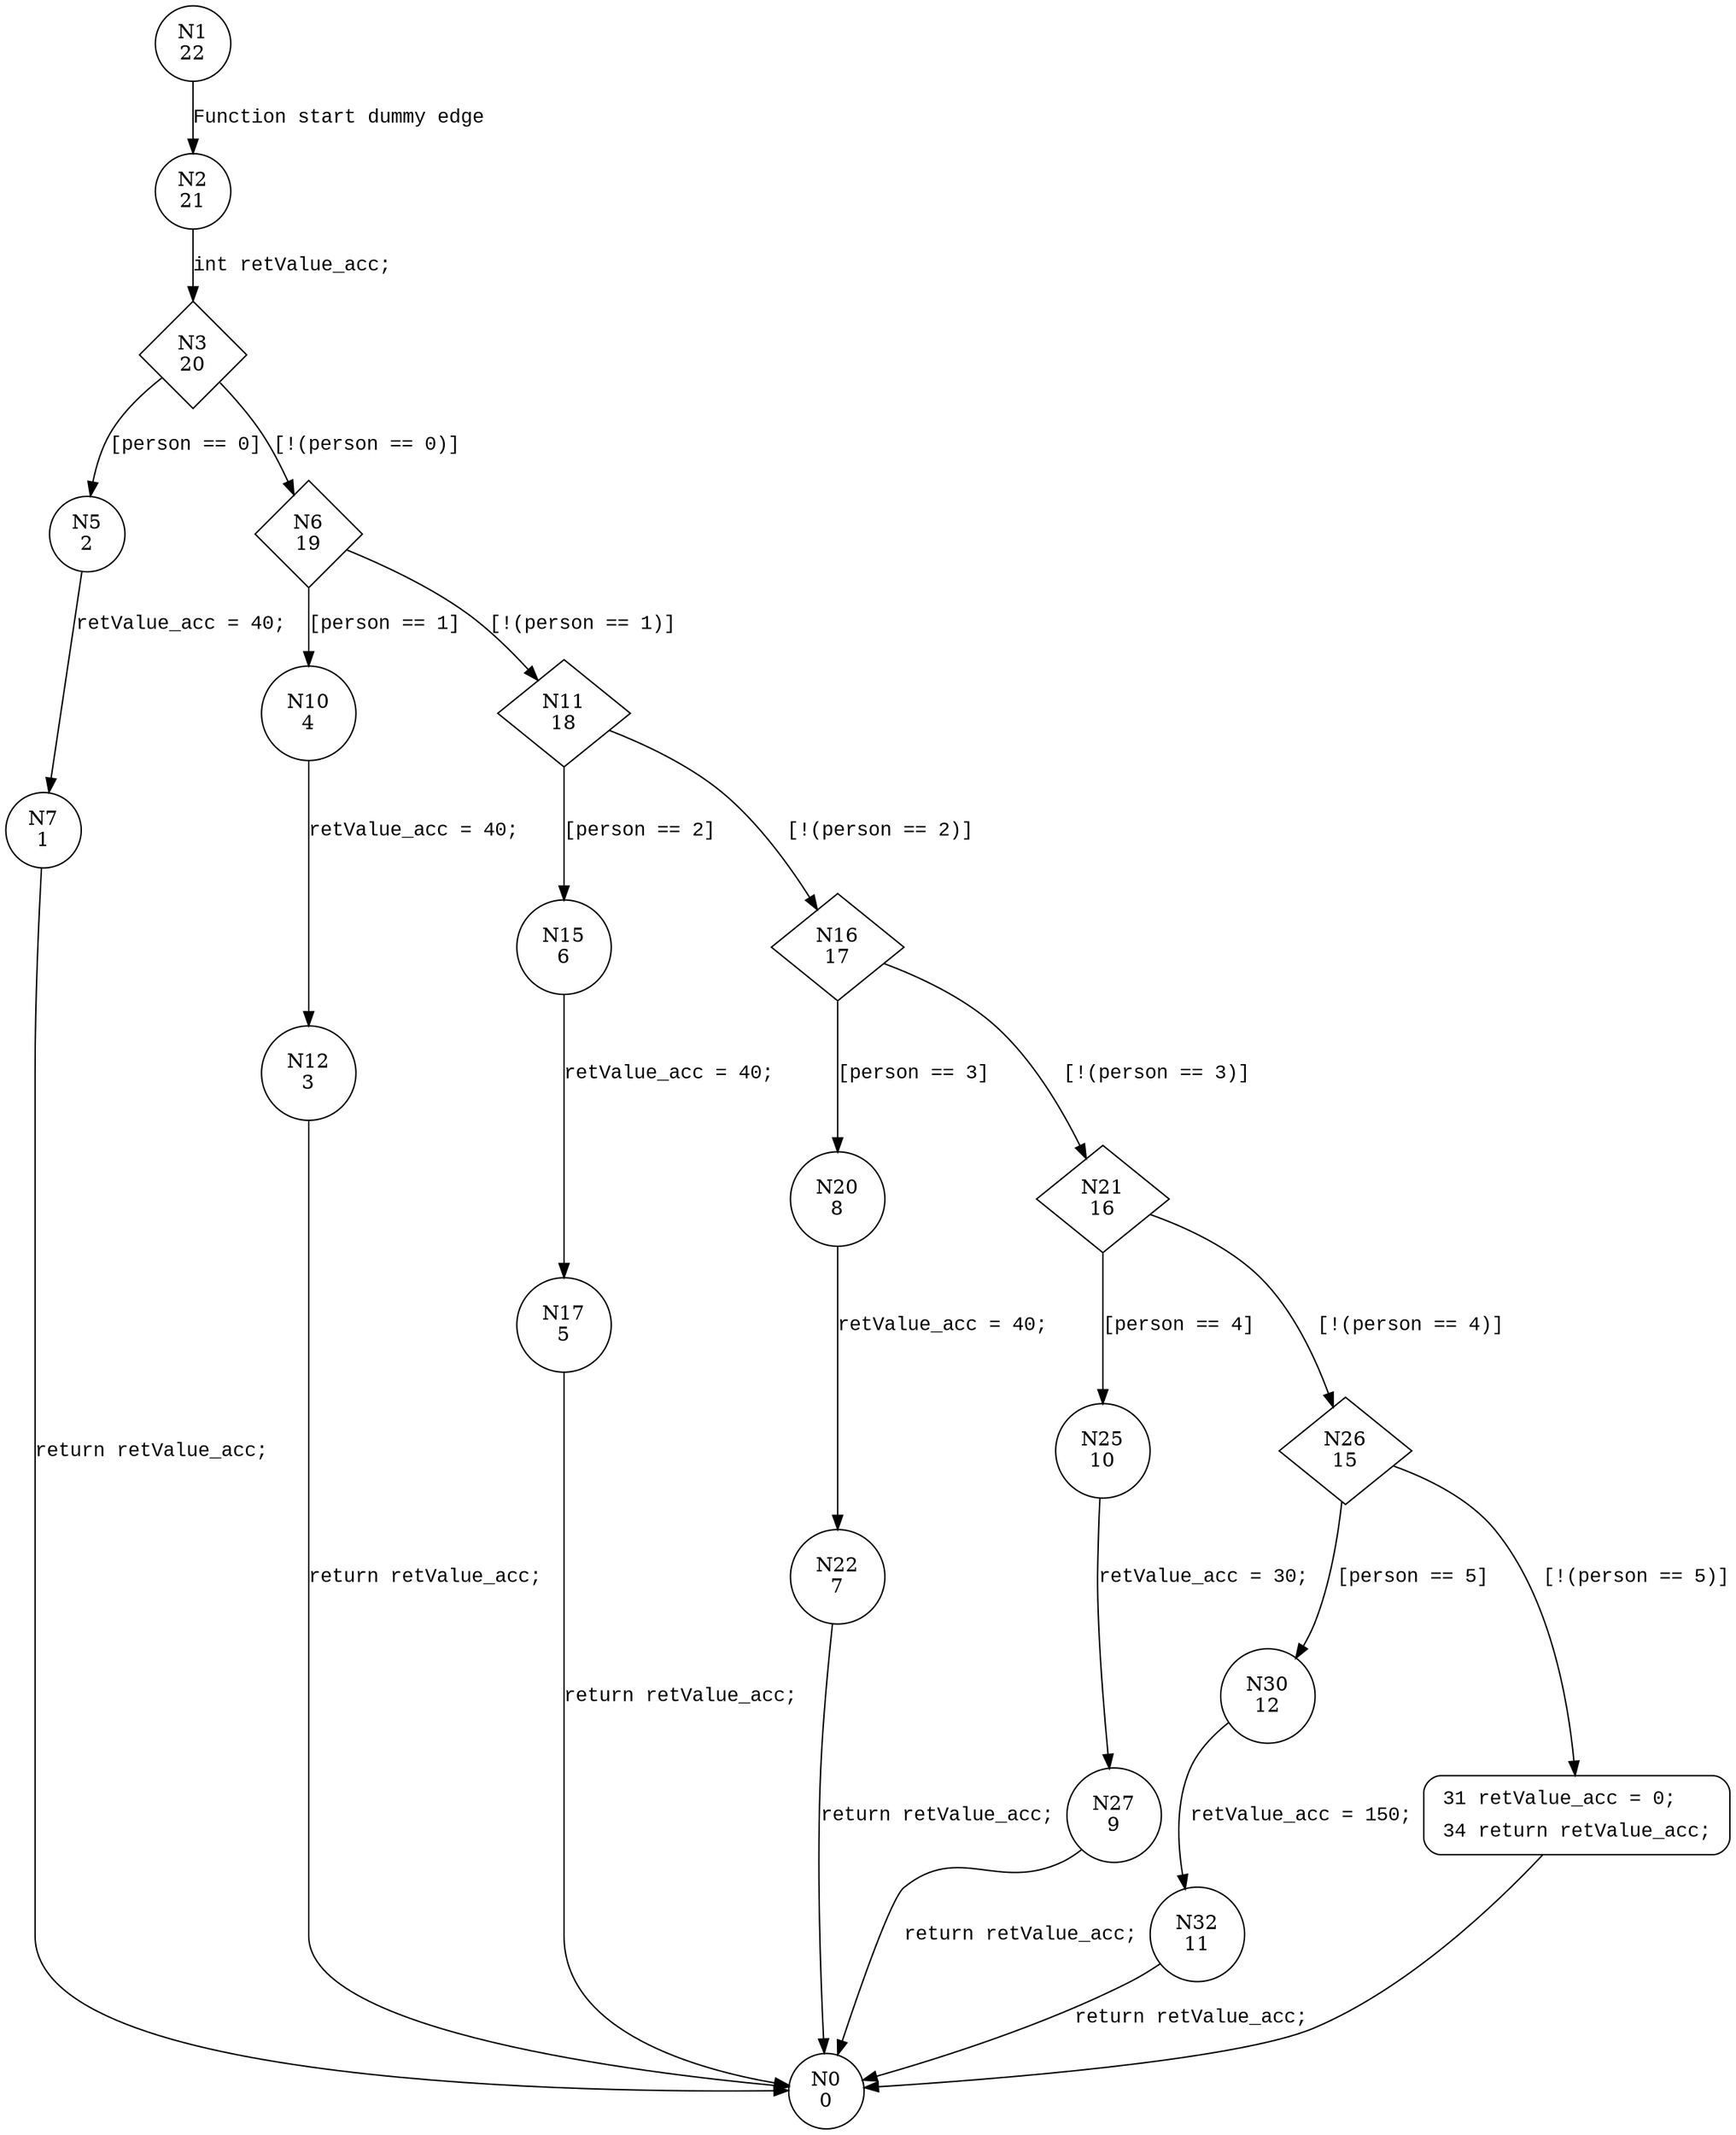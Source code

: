 digraph getWeight {
1 [shape="circle" label="N1\n22"]
2 [shape="circle" label="N2\n21"]
3 [shape="diamond" label="N3\n20"]
5 [shape="circle" label="N5\n2"]
6 [shape="diamond" label="N6\n19"]
10 [shape="circle" label="N10\n4"]
11 [shape="diamond" label="N11\n18"]
15 [shape="circle" label="N15\n6"]
16 [shape="diamond" label="N16\n17"]
20 [shape="circle" label="N20\n8"]
21 [shape="diamond" label="N21\n16"]
25 [shape="circle" label="N25\n10"]
26 [shape="diamond" label="N26\n15"]
30 [shape="circle" label="N30\n12"]
31 [shape="circle" label="N31\n14"]
32 [shape="circle" label="N32\n11"]
27 [shape="circle" label="N27\n9"]
22 [shape="circle" label="N22\n7"]
17 [shape="circle" label="N17\n5"]
12 [shape="circle" label="N12\n3"]
7 [shape="circle" label="N7\n1"]
0 [shape="circle" label="N0\n0"]
31 [style="filled,bold" penwidth="1" fillcolor="white" fontname="Courier New" shape="Mrecord" label=<<table border="0" cellborder="0" cellpadding="3" bgcolor="white"><tr><td align="right">31</td><td align="left">retValue_acc = 0;</td></tr><tr><td align="right">34</td><td align="left">return retValue_acc;</td></tr></table>>]
31 -> 0[label=""]
1 -> 2 [label="Function start dummy edge" fontname="Courier New"]
3 -> 5 [label="[person == 0]" fontname="Courier New"]
3 -> 6 [label="[!(person == 0)]" fontname="Courier New"]
6 -> 10 [label="[person == 1]" fontname="Courier New"]
6 -> 11 [label="[!(person == 1)]" fontname="Courier New"]
11 -> 15 [label="[person == 2]" fontname="Courier New"]
11 -> 16 [label="[!(person == 2)]" fontname="Courier New"]
16 -> 20 [label="[person == 3]" fontname="Courier New"]
16 -> 21 [label="[!(person == 3)]" fontname="Courier New"]
21 -> 25 [label="[person == 4]" fontname="Courier New"]
21 -> 26 [label="[!(person == 4)]" fontname="Courier New"]
26 -> 30 [label="[person == 5]" fontname="Courier New"]
26 -> 31 [label="[!(person == 5)]" fontname="Courier New"]
30 -> 32 [label="retValue_acc = 150;" fontname="Courier New"]
25 -> 27 [label="retValue_acc = 30;" fontname="Courier New"]
20 -> 22 [label="retValue_acc = 40;" fontname="Courier New"]
15 -> 17 [label="retValue_acc = 40;" fontname="Courier New"]
10 -> 12 [label="retValue_acc = 40;" fontname="Courier New"]
5 -> 7 [label="retValue_acc = 40;" fontname="Courier New"]
2 -> 3 [label="int retValue_acc;" fontname="Courier New"]
32 -> 0 [label="return retValue_acc;" fontname="Courier New"]
27 -> 0 [label="return retValue_acc;" fontname="Courier New"]
22 -> 0 [label="return retValue_acc;" fontname="Courier New"]
17 -> 0 [label="return retValue_acc;" fontname="Courier New"]
12 -> 0 [label="return retValue_acc;" fontname="Courier New"]
7 -> 0 [label="return retValue_acc;" fontname="Courier New"]
}